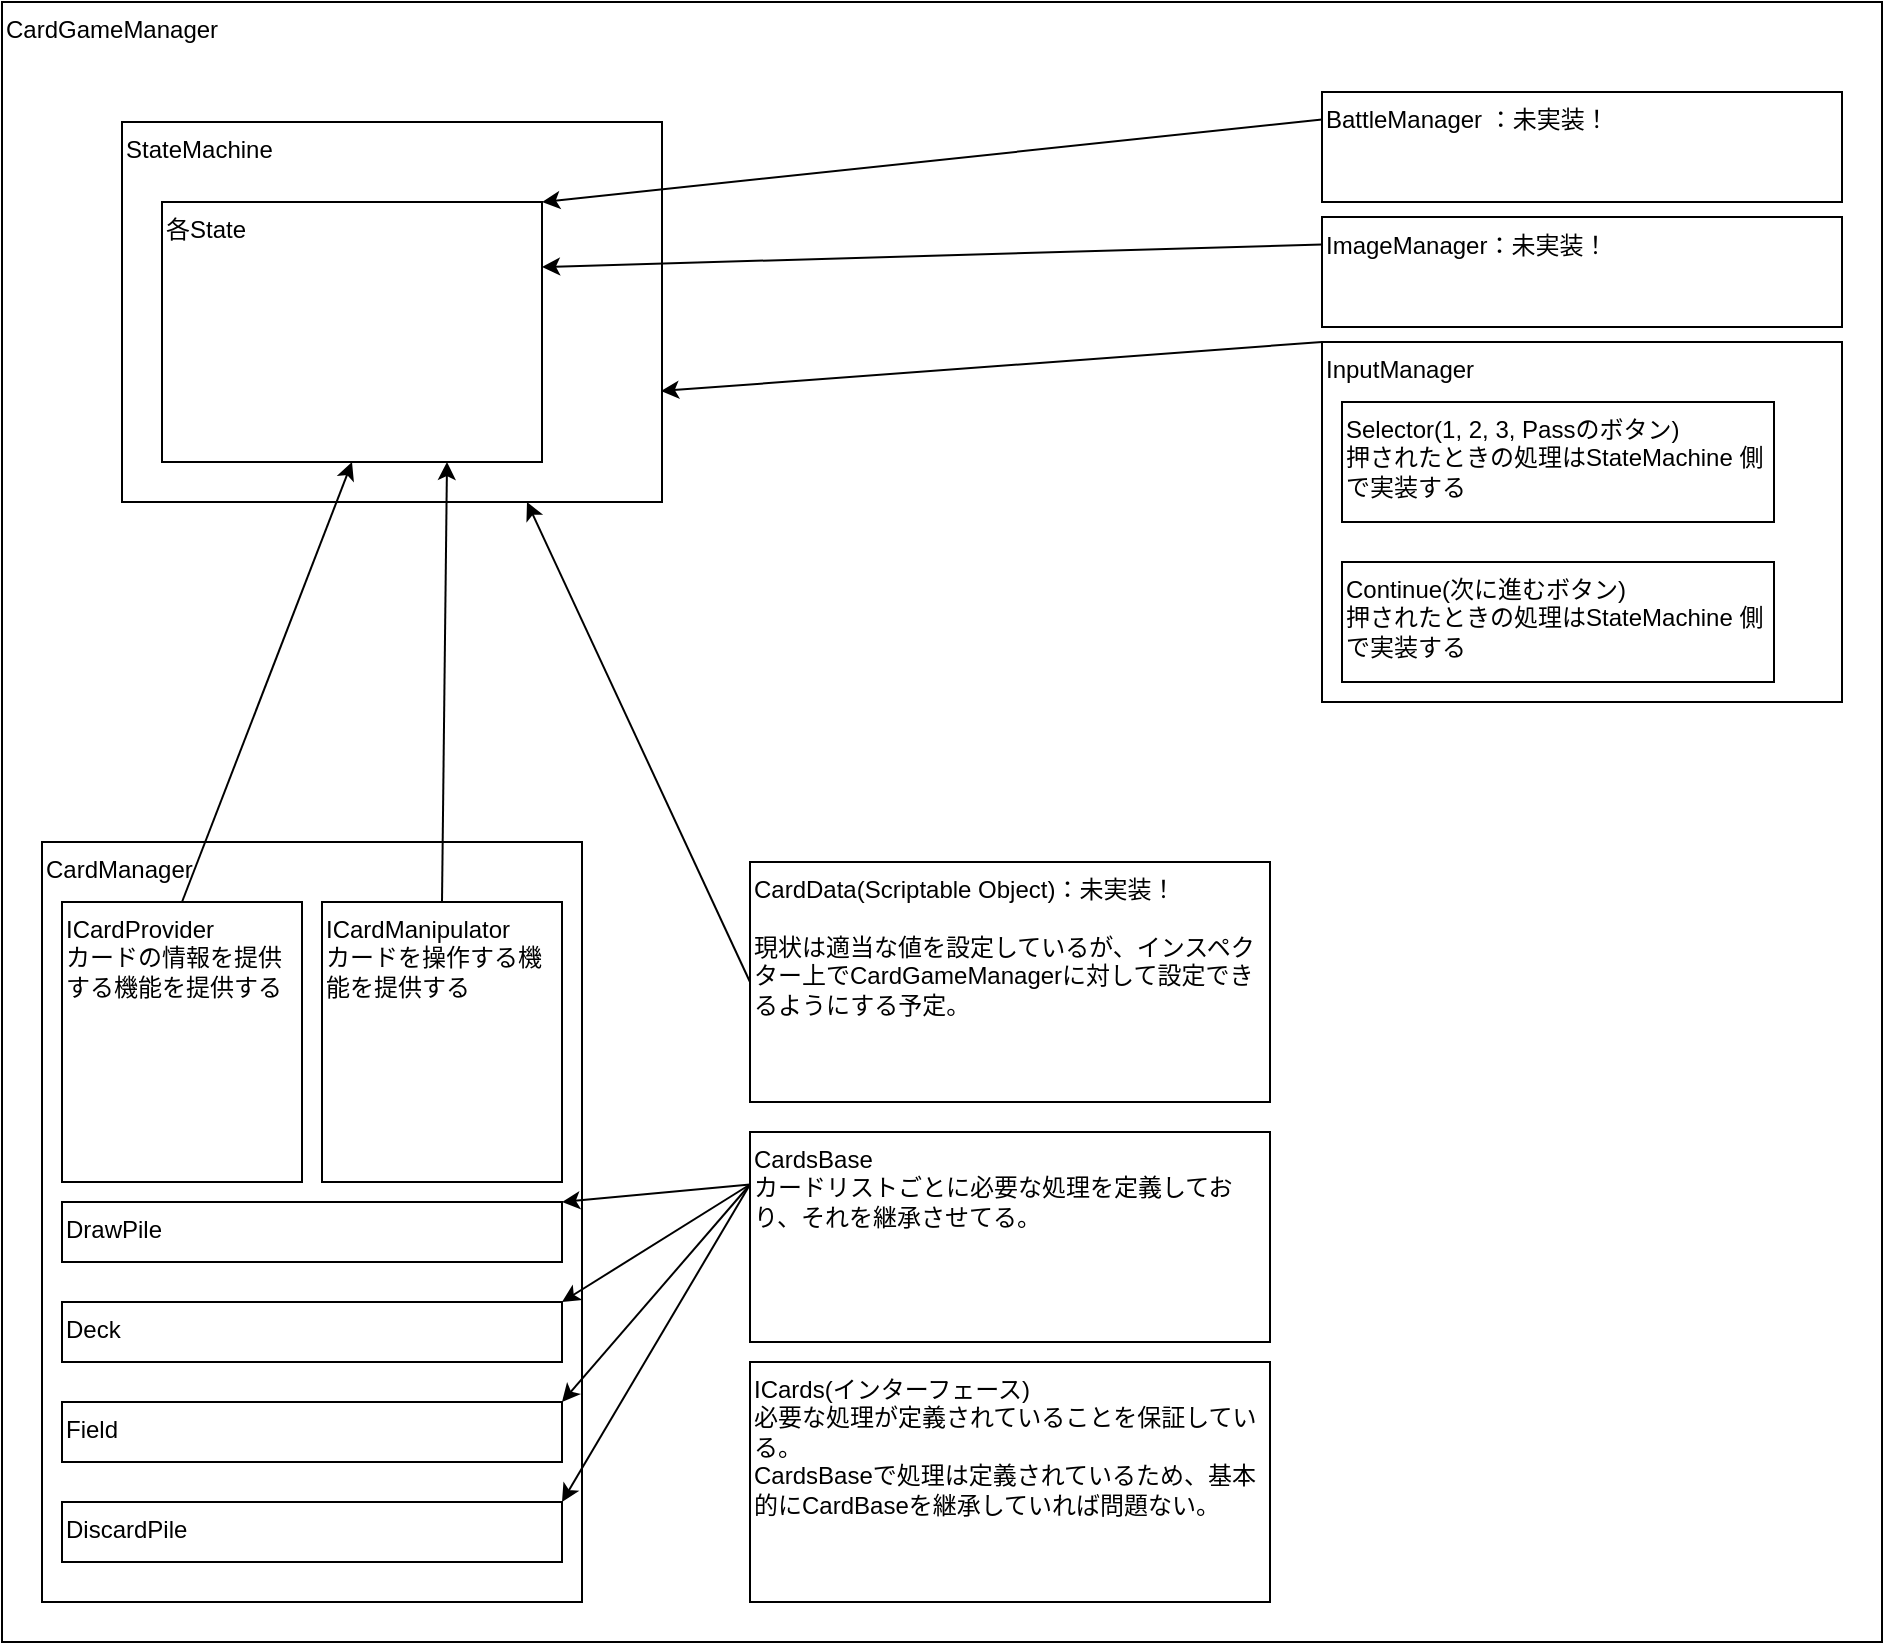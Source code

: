 <mxfile version="26.2.14">
  <diagram name="ページ1" id="ZPgmJF8vVga--MkWZdOu">
    <mxGraphModel dx="1783" dy="939" grid="1" gridSize="10" guides="1" tooltips="1" connect="1" arrows="1" fold="1" page="1" pageScale="1" pageWidth="827" pageHeight="1169" math="0" shadow="0">
      <root>
        <mxCell id="0" />
        <mxCell id="1" parent="0" />
        <mxCell id="Czp6lD5ZuoxzQtUtrd-K-1" value="CardGameManager" style="rounded=0;whiteSpace=wrap;html=1;align=left;verticalAlign=top;" vertex="1" parent="1">
          <mxGeometry x="40" y="170" width="940" height="820" as="geometry" />
        </mxCell>
        <mxCell id="Czp6lD5ZuoxzQtUtrd-K-18" value="&lt;div&gt;CardData(Scriptable Object)：未実装！&lt;/div&gt;&lt;div&gt;&lt;br&gt;&lt;/div&gt;現状は適当な値を設定しているが、インスペクター上でCardGameManagerに対して設定できるようにする予定。" style="rounded=0;whiteSpace=wrap;html=1;align=left;verticalAlign=top;" vertex="1" parent="1">
          <mxGeometry x="414" y="600" width="260" height="120" as="geometry" />
        </mxCell>
        <mxCell id="Czp6lD5ZuoxzQtUtrd-K-21" value="&lt;div&gt;CardsBase&lt;/div&gt;&lt;div&gt;カードリストごとに必要な処理を定義しており、それを継承させてる。&lt;/div&gt;" style="rounded=0;whiteSpace=wrap;html=1;align=left;verticalAlign=top;" vertex="1" parent="1">
          <mxGeometry x="414" y="735" width="260" height="105" as="geometry" />
        </mxCell>
        <mxCell id="Czp6lD5ZuoxzQtUtrd-K-23" value="ICards(インターフェース)&lt;br&gt;&lt;div&gt;必要な処理が定義されていることを保証している。&lt;/div&gt;&lt;div&gt;&lt;div&gt;CardsBaseで処理は定義されているため、基本的にCardBaseを継承していれば問題ない。&lt;/div&gt;&lt;/div&gt;" style="rounded=0;whiteSpace=wrap;html=1;align=left;verticalAlign=top;" vertex="1" parent="1">
          <mxGeometry x="414" y="850" width="260" height="120" as="geometry" />
        </mxCell>
        <mxCell id="Czp6lD5ZuoxzQtUtrd-K-37" value="BattleManager ：未実装！" style="rounded=0;whiteSpace=wrap;html=1;align=left;verticalAlign=top;" vertex="1" parent="1">
          <mxGeometry x="700" y="215" width="260" height="55" as="geometry" />
        </mxCell>
        <mxCell id="Czp6lD5ZuoxzQtUtrd-K-40" value="" style="group" vertex="1" connectable="0" parent="1">
          <mxGeometry x="60" y="590" width="270" height="380" as="geometry" />
        </mxCell>
        <mxCell id="Czp6lD5ZuoxzQtUtrd-K-5" value="CardManager" style="rounded=0;whiteSpace=wrap;html=1;align=left;verticalAlign=top;" vertex="1" parent="Czp6lD5ZuoxzQtUtrd-K-40">
          <mxGeometry width="270" height="380" as="geometry" />
        </mxCell>
        <mxCell id="Czp6lD5ZuoxzQtUtrd-K-8" value="&lt;div&gt;ICardProvider&lt;/div&gt;&lt;div&gt;カードの情報を提供する機能を提供する&lt;/div&gt;" style="rounded=0;whiteSpace=wrap;html=1;align=left;verticalAlign=top;" vertex="1" parent="Czp6lD5ZuoxzQtUtrd-K-40">
          <mxGeometry x="10" y="30" width="120" height="140" as="geometry" />
        </mxCell>
        <mxCell id="Czp6lD5ZuoxzQtUtrd-K-9" value="&lt;div&gt;ICardManipulator&lt;/div&gt;&lt;div&gt;カードを操作する機能を提供する&lt;/div&gt;" style="rounded=0;whiteSpace=wrap;html=1;align=left;verticalAlign=top;" vertex="1" parent="Czp6lD5ZuoxzQtUtrd-K-40">
          <mxGeometry x="140" y="30" width="120" height="140" as="geometry" />
        </mxCell>
        <mxCell id="Czp6lD5ZuoxzQtUtrd-K-14" value="Deck" style="rounded=0;whiteSpace=wrap;html=1;align=left;verticalAlign=top;" vertex="1" parent="Czp6lD5ZuoxzQtUtrd-K-40">
          <mxGeometry x="10" y="230" width="250" height="30" as="geometry" />
        </mxCell>
        <mxCell id="Czp6lD5ZuoxzQtUtrd-K-15" value="DiscardPile" style="rounded=0;whiteSpace=wrap;html=1;align=left;verticalAlign=top;" vertex="1" parent="Czp6lD5ZuoxzQtUtrd-K-40">
          <mxGeometry x="10" y="330" width="250" height="30" as="geometry" />
        </mxCell>
        <mxCell id="Czp6lD5ZuoxzQtUtrd-K-16" value="DrawPile" style="rounded=0;whiteSpace=wrap;html=1;align=left;verticalAlign=top;" vertex="1" parent="Czp6lD5ZuoxzQtUtrd-K-40">
          <mxGeometry x="10" y="180" width="250" height="30" as="geometry" />
        </mxCell>
        <mxCell id="Czp6lD5ZuoxzQtUtrd-K-17" value="Field" style="rounded=0;whiteSpace=wrap;html=1;align=left;verticalAlign=top;" vertex="1" parent="Czp6lD5ZuoxzQtUtrd-K-40">
          <mxGeometry x="10" y="280" width="250" height="30" as="geometry" />
        </mxCell>
        <mxCell id="Czp6lD5ZuoxzQtUtrd-K-41" value="" style="group" vertex="1" connectable="0" parent="1">
          <mxGeometry x="100" y="230" width="270" height="190" as="geometry" />
        </mxCell>
        <mxCell id="Czp6lD5ZuoxzQtUtrd-K-4" value="StateMachine" style="rounded=0;whiteSpace=wrap;html=1;align=left;verticalAlign=top;" vertex="1" parent="Czp6lD5ZuoxzQtUtrd-K-41">
          <mxGeometry width="270" height="190" as="geometry" />
        </mxCell>
        <mxCell id="Czp6lD5ZuoxzQtUtrd-K-6" value="各State" style="rounded=0;whiteSpace=wrap;html=1;align=left;verticalAlign=top;" vertex="1" parent="Czp6lD5ZuoxzQtUtrd-K-41">
          <mxGeometry x="20" y="40" width="190" height="130" as="geometry" />
        </mxCell>
        <mxCell id="Czp6lD5ZuoxzQtUtrd-K-10" value="" style="endArrow=classic;html=1;rounded=0;exitX=0.5;exitY=0;exitDx=0;exitDy=0;entryX=0.5;entryY=1;entryDx=0;entryDy=0;" edge="1" parent="1" source="Czp6lD5ZuoxzQtUtrd-K-8" target="Czp6lD5ZuoxzQtUtrd-K-6">
          <mxGeometry width="50" height="50" relative="1" as="geometry">
            <mxPoint x="470" y="420" as="sourcePoint" />
            <mxPoint x="520" y="370" as="targetPoint" />
          </mxGeometry>
        </mxCell>
        <mxCell id="Czp6lD5ZuoxzQtUtrd-K-11" value="" style="endArrow=classic;html=1;rounded=0;exitX=0.5;exitY=0;exitDx=0;exitDy=0;entryX=0.75;entryY=1;entryDx=0;entryDy=0;" edge="1" parent="1" source="Czp6lD5ZuoxzQtUtrd-K-9" target="Czp6lD5ZuoxzQtUtrd-K-6">
          <mxGeometry width="50" height="50" relative="1" as="geometry">
            <mxPoint x="140" y="470" as="sourcePoint" />
            <mxPoint x="170" y="250" as="targetPoint" />
          </mxGeometry>
        </mxCell>
        <mxCell id="Czp6lD5ZuoxzQtUtrd-K-19" value="" style="endArrow=classic;html=1;rounded=0;exitX=0;exitY=0.5;exitDx=0;exitDy=0;entryX=0.75;entryY=1;entryDx=0;entryDy=0;" edge="1" parent="1" source="Czp6lD5ZuoxzQtUtrd-K-18" target="Czp6lD5ZuoxzQtUtrd-K-4">
          <mxGeometry width="50" height="50" relative="1" as="geometry">
            <mxPoint x="470" y="420" as="sourcePoint" />
            <mxPoint x="520" y="370" as="targetPoint" />
          </mxGeometry>
        </mxCell>
        <mxCell id="Czp6lD5ZuoxzQtUtrd-K-24" value="" style="endArrow=classic;html=1;rounded=0;exitX=0;exitY=0.25;exitDx=0;exitDy=0;entryX=1;entryY=0;entryDx=0;entryDy=0;" edge="1" parent="1" source="Czp6lD5ZuoxzQtUtrd-K-21" target="Czp6lD5ZuoxzQtUtrd-K-15">
          <mxGeometry width="50" height="50" relative="1" as="geometry">
            <mxPoint x="440" y="485" as="sourcePoint" />
            <mxPoint x="339" y="500" as="targetPoint" />
          </mxGeometry>
        </mxCell>
        <mxCell id="Czp6lD5ZuoxzQtUtrd-K-25" value="" style="endArrow=classic;html=1;rounded=0;exitX=0;exitY=0.25;exitDx=0;exitDy=0;entryX=1;entryY=0;entryDx=0;entryDy=0;" edge="1" parent="1" source="Czp6lD5ZuoxzQtUtrd-K-21" target="Czp6lD5ZuoxzQtUtrd-K-17">
          <mxGeometry width="50" height="50" relative="1" as="geometry">
            <mxPoint x="450" y="495" as="sourcePoint" />
            <mxPoint x="349" y="510" as="targetPoint" />
          </mxGeometry>
        </mxCell>
        <mxCell id="Czp6lD5ZuoxzQtUtrd-K-26" value="" style="endArrow=classic;html=1;rounded=0;entryX=1;entryY=0;entryDx=0;entryDy=0;exitX=0;exitY=0.25;exitDx=0;exitDy=0;" edge="1" parent="1" source="Czp6lD5ZuoxzQtUtrd-K-21" target="Czp6lD5ZuoxzQtUtrd-K-14">
          <mxGeometry width="50" height="50" relative="1" as="geometry">
            <mxPoint x="430" y="560" as="sourcePoint" />
            <mxPoint x="359" y="520" as="targetPoint" />
          </mxGeometry>
        </mxCell>
        <mxCell id="Czp6lD5ZuoxzQtUtrd-K-27" value="" style="endArrow=classic;html=1;rounded=0;exitX=0;exitY=0.25;exitDx=0;exitDy=0;entryX=1;entryY=0;entryDx=0;entryDy=0;" edge="1" parent="1" source="Czp6lD5ZuoxzQtUtrd-K-21" target="Czp6lD5ZuoxzQtUtrd-K-16">
          <mxGeometry width="50" height="50" relative="1" as="geometry">
            <mxPoint x="470" y="515" as="sourcePoint" />
            <mxPoint x="369" y="530" as="targetPoint" />
          </mxGeometry>
        </mxCell>
        <mxCell id="Czp6lD5ZuoxzQtUtrd-K-38" value="" style="endArrow=classic;html=1;rounded=0;exitX=0;exitY=0.25;exitDx=0;exitDy=0;entryX=1;entryY=0;entryDx=0;entryDy=0;" edge="1" parent="1" source="Czp6lD5ZuoxzQtUtrd-K-37" target="Czp6lD5ZuoxzQtUtrd-K-6">
          <mxGeometry width="50" height="50" relative="1" as="geometry">
            <mxPoint x="440" y="510" as="sourcePoint" />
            <mxPoint x="340" y="325" as="targetPoint" />
          </mxGeometry>
        </mxCell>
        <mxCell id="Czp6lD5ZuoxzQtUtrd-K-45" value="" style="endArrow=classic;html=1;rounded=0;exitX=0;exitY=0;exitDx=0;exitDy=0;entryX=0.998;entryY=0.708;entryDx=0;entryDy=0;entryPerimeter=0;" edge="1" parent="1" source="Czp6lD5ZuoxzQtUtrd-K-39" target="Czp6lD5ZuoxzQtUtrd-K-4">
          <mxGeometry width="50" height="50" relative="1" as="geometry">
            <mxPoint x="790" y="325" as="sourcePoint" />
            <mxPoint x="280" y="293" as="targetPoint" />
          </mxGeometry>
        </mxCell>
        <mxCell id="Czp6lD5ZuoxzQtUtrd-K-47" value="ImageManager：未実装！" style="rounded=0;whiteSpace=wrap;html=1;align=left;verticalAlign=top;" vertex="1" parent="1">
          <mxGeometry x="700" y="277.5" width="260" height="55" as="geometry" />
        </mxCell>
        <mxCell id="Czp6lD5ZuoxzQtUtrd-K-48" value="" style="endArrow=classic;html=1;rounded=0;exitX=0;exitY=0.25;exitDx=0;exitDy=0;entryX=1;entryY=0.25;entryDx=0;entryDy=0;" edge="1" parent="1" source="Czp6lD5ZuoxzQtUtrd-K-47" target="Czp6lD5ZuoxzQtUtrd-K-6">
          <mxGeometry width="50" height="50" relative="1" as="geometry">
            <mxPoint x="700" y="229" as="sourcePoint" />
            <mxPoint x="280" y="260" as="targetPoint" />
          </mxGeometry>
        </mxCell>
        <mxCell id="Czp6lD5ZuoxzQtUtrd-K-49" value="" style="group" vertex="1" connectable="0" parent="1">
          <mxGeometry x="700" y="340" width="260" height="180" as="geometry" />
        </mxCell>
        <mxCell id="Czp6lD5ZuoxzQtUtrd-K-39" value="InputManager" style="rounded=0;whiteSpace=wrap;html=1;align=left;verticalAlign=top;" vertex="1" parent="Czp6lD5ZuoxzQtUtrd-K-49">
          <mxGeometry width="260" height="180" as="geometry" />
        </mxCell>
        <mxCell id="Czp6lD5ZuoxzQtUtrd-K-43" value="&lt;div&gt;Selector(1, 2, 3, Passのボタン)&lt;/div&gt;&lt;div&gt;押されたときの処理はStateMachine 側で実装する&lt;/div&gt;" style="rounded=0;whiteSpace=wrap;html=1;align=left;verticalAlign=top;" vertex="1" parent="Czp6lD5ZuoxzQtUtrd-K-49">
          <mxGeometry x="10" y="30" width="216" height="60" as="geometry" />
        </mxCell>
        <mxCell id="Czp6lD5ZuoxzQtUtrd-K-44" value="&lt;div&gt;Continue(次に進むボタン)&lt;/div&gt;&lt;div&gt;押されたときの処理はStateMachine 側で実装する&lt;/div&gt;" style="rounded=0;whiteSpace=wrap;html=1;align=left;verticalAlign=top;" vertex="1" parent="Czp6lD5ZuoxzQtUtrd-K-49">
          <mxGeometry x="10" y="110" width="216" height="60" as="geometry" />
        </mxCell>
      </root>
    </mxGraphModel>
  </diagram>
</mxfile>
